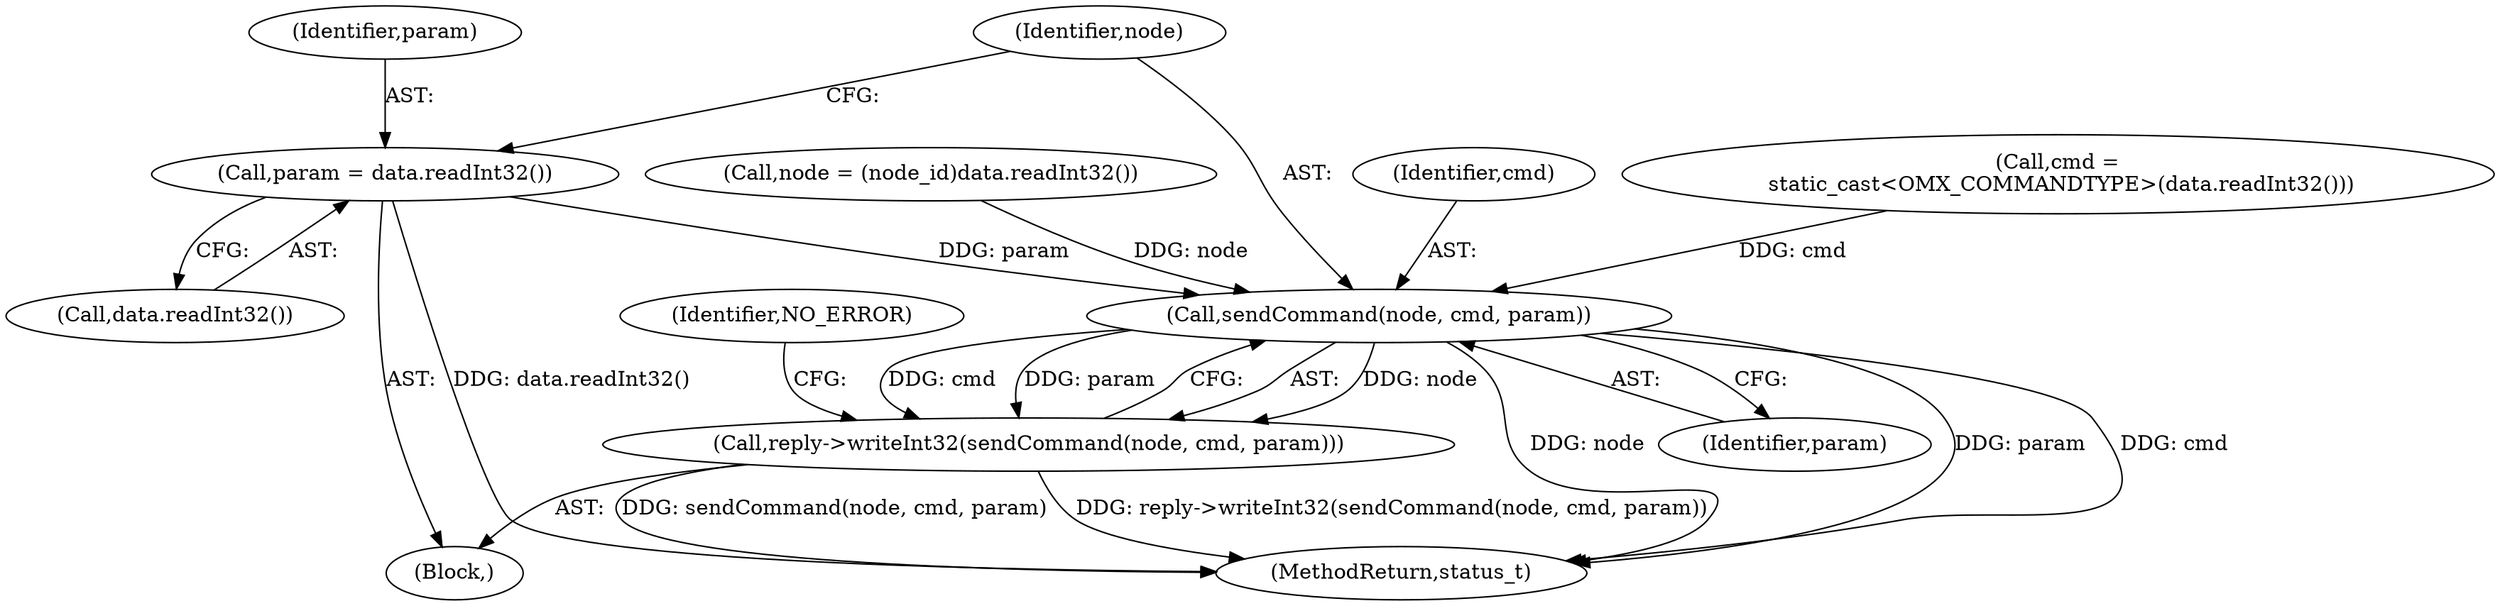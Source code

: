 digraph "0_Android_1171e7c047bf79e7c93342bb6a812c9edd86aa84@API" {
"1000260" [label="(Call,param = data.readInt32())"];
"1000264" [label="(Call,sendCommand(node, cmd, param))"];
"1000263" [label="(Call,reply->writeInt32(sendCommand(node, cmd, param)))"];
"1000254" [label="(Call,cmd =\n static_cast<OMX_COMMANDTYPE>(data.readInt32()))"];
"1000266" [label="(Identifier,cmd)"];
"1000260" [label="(Call,param = data.readInt32())"];
"1000242" [label="(Block,)"];
"1000264" [label="(Call,sendCommand(node, cmd, param))"];
"1000265" [label="(Identifier,node)"];
"1000267" [label="(Identifier,param)"];
"1000248" [label="(Call,node = (node_id)data.readInt32())"];
"1000261" [label="(Identifier,param)"];
"1001075" [label="(MethodReturn,status_t)"];
"1000262" [label="(Call,data.readInt32())"];
"1000269" [label="(Identifier,NO_ERROR)"];
"1000263" [label="(Call,reply->writeInt32(sendCommand(node, cmd, param)))"];
"1000260" -> "1000242"  [label="AST: "];
"1000260" -> "1000262"  [label="CFG: "];
"1000261" -> "1000260"  [label="AST: "];
"1000262" -> "1000260"  [label="AST: "];
"1000265" -> "1000260"  [label="CFG: "];
"1000260" -> "1001075"  [label="DDG: data.readInt32()"];
"1000260" -> "1000264"  [label="DDG: param"];
"1000264" -> "1000263"  [label="AST: "];
"1000264" -> "1000267"  [label="CFG: "];
"1000265" -> "1000264"  [label="AST: "];
"1000266" -> "1000264"  [label="AST: "];
"1000267" -> "1000264"  [label="AST: "];
"1000263" -> "1000264"  [label="CFG: "];
"1000264" -> "1001075"  [label="DDG: node"];
"1000264" -> "1001075"  [label="DDG: param"];
"1000264" -> "1001075"  [label="DDG: cmd"];
"1000264" -> "1000263"  [label="DDG: node"];
"1000264" -> "1000263"  [label="DDG: cmd"];
"1000264" -> "1000263"  [label="DDG: param"];
"1000248" -> "1000264"  [label="DDG: node"];
"1000254" -> "1000264"  [label="DDG: cmd"];
"1000263" -> "1000242"  [label="AST: "];
"1000269" -> "1000263"  [label="CFG: "];
"1000263" -> "1001075"  [label="DDG: reply->writeInt32(sendCommand(node, cmd, param))"];
"1000263" -> "1001075"  [label="DDG: sendCommand(node, cmd, param)"];
}
